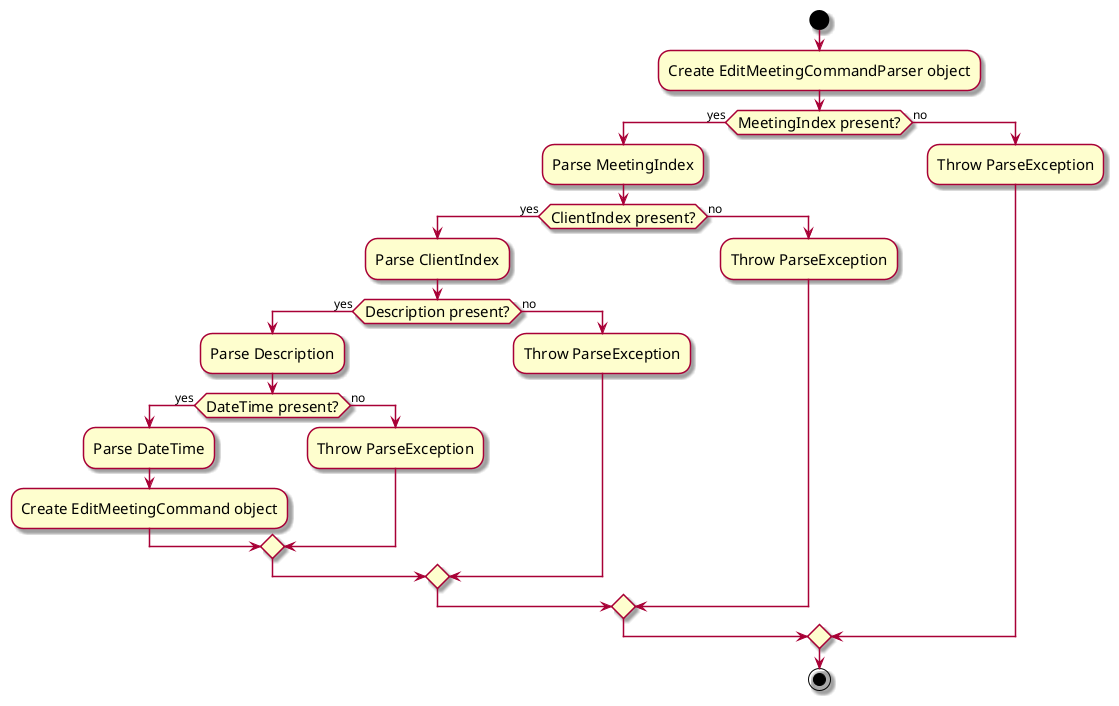 @startuml
skin rose
skinparam ActivityFontSize 15
skinparam ArrowFontSize 12
start
:Create EditMeetingCommandParser object;

if (MeetingIndex present?) then (yes)
    :Parse MeetingIndex;
    if (ClientIndex present?) then (yes)
        :Parse ClientIndex;
        if (Description present?) then (yes)
            :Parse Description;
            if (DateTime present?) then (yes)
                :Parse DateTime;
                :Create EditMeetingCommand object;
            else (no)
                :Throw ParseException;
            endif
        else (no)
            :Throw ParseException;
        endif
    else (no)
        :Throw ParseException;
    endif
else (no)
    :Throw ParseException;
endif
stop
@enduml
